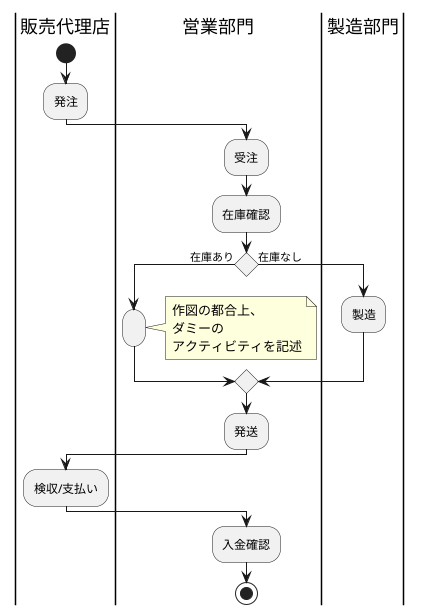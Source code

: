 @startuml 製品製造
|販売代理店|
|営業部門|
|製造部門|
|販売代理店|
start
:発注;
|営業部門|
:受注;
:在庫確認;
if () then (在庫あり)
:;
note right
作図の都合上、
ダミーの
アクティビティを記述
end note
else (在庫なし)
|製造部門|
:製造;
endif
|営業部門|
:発送;
|販売代理店|
:検収/支払い;
|営業部門|
:入金確認;
stop
@enduml